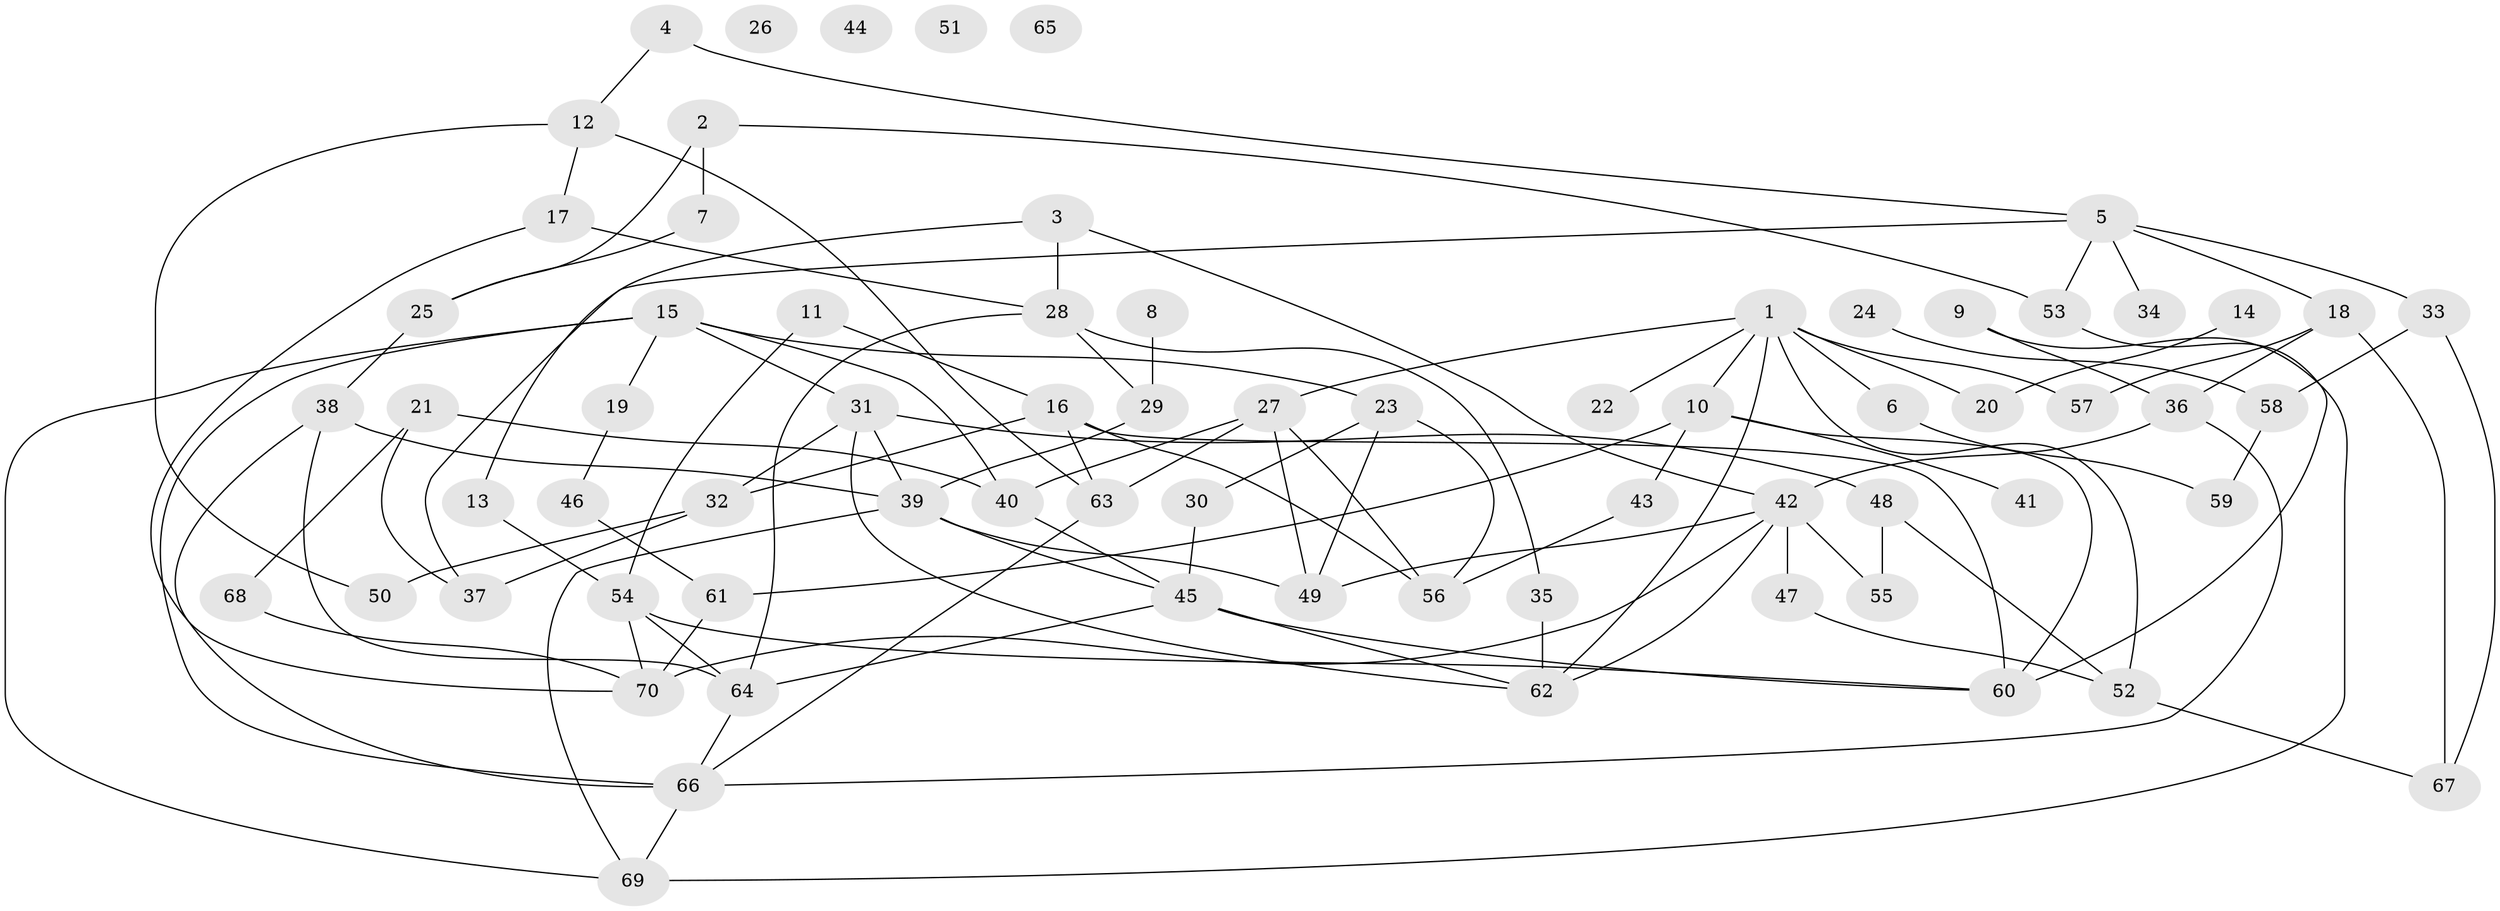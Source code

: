 // coarse degree distribution, {11: 0.02040816326530612, 3: 0.08163265306122448, 6: 0.10204081632653061, 2: 0.22448979591836735, 7: 0.10204081632653061, 1: 0.14285714285714285, 4: 0.16326530612244897, 5: 0.061224489795918366, 0: 0.08163265306122448, 8: 0.02040816326530612}
// Generated by graph-tools (version 1.1) at 2025/23/03/03/25 07:23:29]
// undirected, 70 vertices, 112 edges
graph export_dot {
graph [start="1"]
  node [color=gray90,style=filled];
  1;
  2;
  3;
  4;
  5;
  6;
  7;
  8;
  9;
  10;
  11;
  12;
  13;
  14;
  15;
  16;
  17;
  18;
  19;
  20;
  21;
  22;
  23;
  24;
  25;
  26;
  27;
  28;
  29;
  30;
  31;
  32;
  33;
  34;
  35;
  36;
  37;
  38;
  39;
  40;
  41;
  42;
  43;
  44;
  45;
  46;
  47;
  48;
  49;
  50;
  51;
  52;
  53;
  54;
  55;
  56;
  57;
  58;
  59;
  60;
  61;
  62;
  63;
  64;
  65;
  66;
  67;
  68;
  69;
  70;
  1 -- 6;
  1 -- 10;
  1 -- 20;
  1 -- 22;
  1 -- 27;
  1 -- 52;
  1 -- 57;
  1 -- 62;
  2 -- 7;
  2 -- 25;
  2 -- 53;
  3 -- 13;
  3 -- 28;
  3 -- 42;
  4 -- 5;
  4 -- 12;
  5 -- 18;
  5 -- 33;
  5 -- 34;
  5 -- 37;
  5 -- 53;
  6 -- 59;
  7 -- 25;
  8 -- 29;
  9 -- 36;
  9 -- 69;
  10 -- 41;
  10 -- 43;
  10 -- 60;
  10 -- 61;
  11 -- 16;
  11 -- 54;
  12 -- 17;
  12 -- 50;
  12 -- 63;
  13 -- 54;
  14 -- 20;
  15 -- 19;
  15 -- 23;
  15 -- 31;
  15 -- 40;
  15 -- 66;
  15 -- 69;
  16 -- 32;
  16 -- 56;
  16 -- 60;
  16 -- 63;
  17 -- 28;
  17 -- 70;
  18 -- 36;
  18 -- 57;
  18 -- 67;
  19 -- 46;
  21 -- 37;
  21 -- 40;
  21 -- 68;
  23 -- 30;
  23 -- 49;
  23 -- 56;
  24 -- 58;
  25 -- 38;
  27 -- 40;
  27 -- 49;
  27 -- 56;
  27 -- 63;
  28 -- 29;
  28 -- 35;
  28 -- 64;
  29 -- 39;
  30 -- 45;
  31 -- 32;
  31 -- 39;
  31 -- 48;
  31 -- 62;
  32 -- 37;
  32 -- 50;
  33 -- 58;
  33 -- 67;
  35 -- 62;
  36 -- 42;
  36 -- 66;
  38 -- 39;
  38 -- 64;
  38 -- 66;
  39 -- 45;
  39 -- 49;
  39 -- 69;
  40 -- 45;
  42 -- 47;
  42 -- 49;
  42 -- 55;
  42 -- 62;
  42 -- 70;
  43 -- 56;
  45 -- 60;
  45 -- 62;
  45 -- 64;
  46 -- 61;
  47 -- 52;
  48 -- 52;
  48 -- 55;
  52 -- 67;
  53 -- 60;
  54 -- 60;
  54 -- 64;
  54 -- 70;
  58 -- 59;
  61 -- 70;
  63 -- 66;
  64 -- 66;
  66 -- 69;
  68 -- 70;
}
